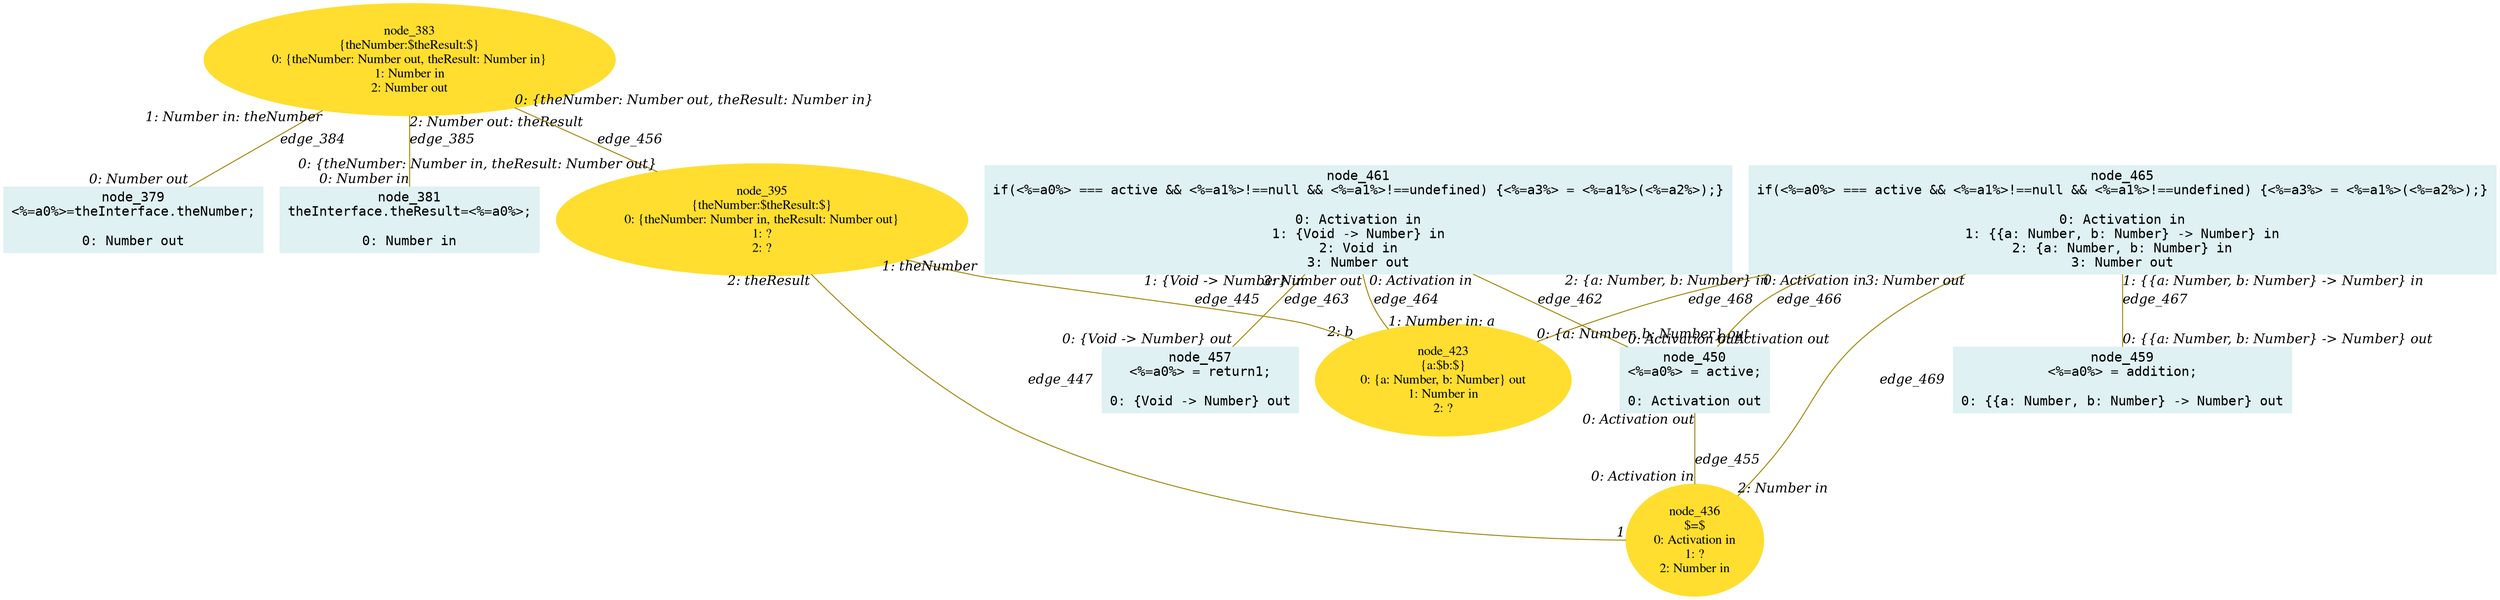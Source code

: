 digraph g{node_379 [shape="box", style="filled", color="#dff1f2", fontname="Courier", label="node_379
<%=a0%>=theInterface.theNumber;

0: Number out" ]
node_381 [shape="box", style="filled", color="#dff1f2", fontname="Courier", label="node_381
theInterface.theResult=<%=a0%>;

0: Number in" ]
node_383 [shape="ellipse", style="filled", color="#ffde2f", fontname="Times", label="node_383
{theNumber:$theResult:$}
0: {theNumber: Number out, theResult: Number in}
1: Number in
2: Number out" ]
node_395 [shape="ellipse", style="filled", color="#ffde2f", fontname="Times", label="node_395
{theNumber:$theResult:$}
0: {theNumber: Number in, theResult: Number out}
1: ?
2: ?" ]
node_423 [shape="ellipse", style="filled", color="#ffde2f", fontname="Times", label="node_423
{a:$b:$}
0: {a: Number, b: Number} out
1: Number in
2: ?" ]
node_436 [shape="ellipse", style="filled", color="#ffde2f", fontname="Times", label="node_436
$=$
0: Activation in
1: ?
2: Number in" ]
node_450 [shape="box", style="filled", color="#dff1f2", fontname="Courier", label="node_450
<%=a0%> = active;

0: Activation out" ]
node_457 [shape="box", style="filled", color="#dff1f2", fontname="Courier", label="node_457
<%=a0%> = return1;

0: {Void -> Number} out" ]
node_459 [shape="box", style="filled", color="#dff1f2", fontname="Courier", label="node_459
<%=a0%> = addition;

0: {{a: Number, b: Number} -> Number} out" ]
node_461 [shape="box", style="filled", color="#dff1f2", fontname="Courier", label="node_461
if(<%=a0%> === active && <%=a1%>!==null && <%=a1%>!==undefined) {<%=a3%> = <%=a1%>(<%=a2%>);}

0: Activation in
1: {Void -> Number} in
2: Void in
3: Number out" ]
node_465 [shape="box", style="filled", color="#dff1f2", fontname="Courier", label="node_465
if(<%=a0%> === active && <%=a1%>!==null && <%=a1%>!==undefined) {<%=a3%> = <%=a1%>(<%=a2%>);}

0: Activation in
1: {{a: Number, b: Number} -> Number} in
2: {a: Number, b: Number} in
3: Number out" ]
node_383 -> node_379 [dir=none, arrowHead=none, fontname="Times-Italic", arrowsize=1, color="#9d8400", label="edge_384",  headlabel="0: Number out", taillabel="1: Number in: theNumber" ]
node_383 -> node_381 [dir=none, arrowHead=none, fontname="Times-Italic", arrowsize=1, color="#9d8400", label="edge_385",  headlabel="0: Number in", taillabel="2: Number out: theResult" ]
node_395 -> node_423 [dir=none, arrowHead=none, fontname="Times-Italic", arrowsize=1, color="#9d8400", label="edge_445",  headlabel="2: b", taillabel="1: theNumber" ]
node_395 -> node_436 [dir=none, arrowHead=none, fontname="Times-Italic", arrowsize=1, color="#9d8400", label="edge_447",  headlabel="1", taillabel="2: theResult" ]
node_450 -> node_436 [dir=none, arrowHead=none, fontname="Times-Italic", arrowsize=1, color="#9d8400", label="edge_455",  headlabel="0: Activation in", taillabel="0: Activation out" ]
node_383 -> node_395 [dir=none, arrowHead=none, fontname="Times-Italic", arrowsize=1, color="#9d8400", label="edge_456",  headlabel="0: {theNumber: Number in, theResult: Number out}", taillabel="0: {theNumber: Number out, theResult: Number in}" ]
node_461 -> node_450 [dir=none, arrowHead=none, fontname="Times-Italic", arrowsize=1, color="#9d8400", label="edge_462",  headlabel="0: Activation out", taillabel="0: Activation in" ]
node_461 -> node_457 [dir=none, arrowHead=none, fontname="Times-Italic", arrowsize=1, color="#9d8400", label="edge_463",  headlabel="0: {Void -> Number} out", taillabel="1: {Void -> Number} in" ]
node_461 -> node_423 [dir=none, arrowHead=none, fontname="Times-Italic", arrowsize=1, color="#9d8400", label="edge_464",  headlabel="1: Number in: a", taillabel="3: Number out" ]
node_465 -> node_450 [dir=none, arrowHead=none, fontname="Times-Italic", arrowsize=1, color="#9d8400", label="edge_466",  headlabel="0: Activation out", taillabel="0: Activation in" ]
node_465 -> node_459 [dir=none, arrowHead=none, fontname="Times-Italic", arrowsize=1, color="#9d8400", label="edge_467",  headlabel="0: {{a: Number, b: Number} -> Number} out", taillabel="1: {{a: Number, b: Number} -> Number} in" ]
node_465 -> node_423 [dir=none, arrowHead=none, fontname="Times-Italic", arrowsize=1, color="#9d8400", label="edge_468",  headlabel="0: {a: Number, b: Number} out", taillabel="2: {a: Number, b: Number} in" ]
node_465 -> node_436 [dir=none, arrowHead=none, fontname="Times-Italic", arrowsize=1, color="#9d8400", label="edge_469",  headlabel="2: Number in", taillabel="3: Number out" ]
}